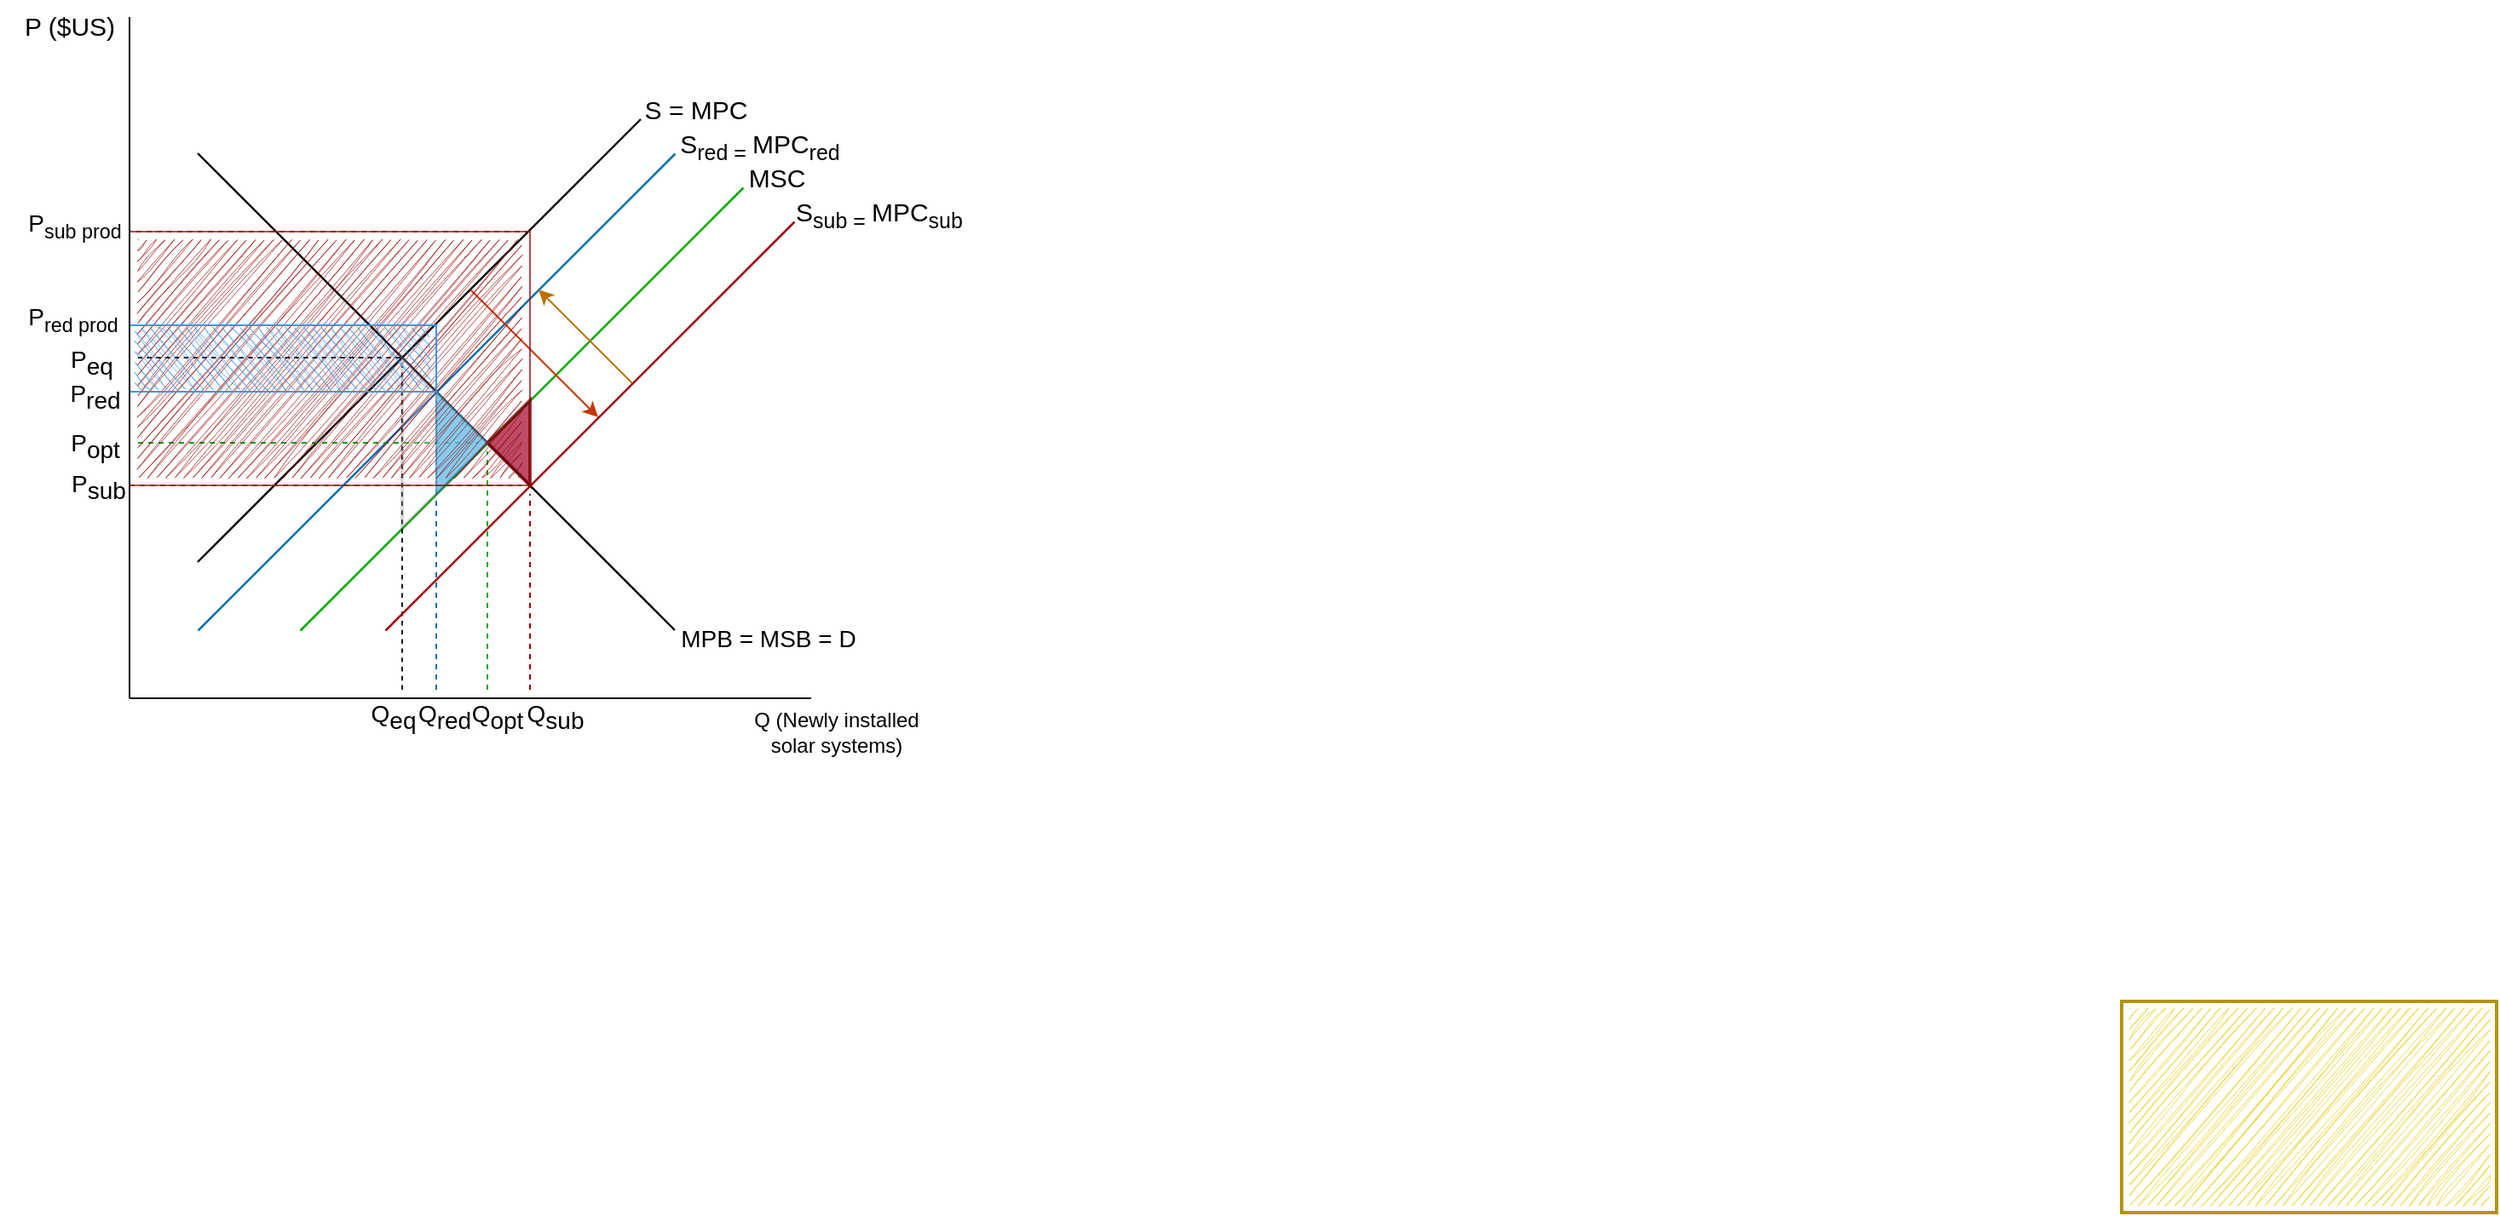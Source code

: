 <mxfile version="21.3.4" type="github">
  <diagram name="Lapa-1" id="0tAawHoIQ-3D4uflLc4p">
    <mxGraphModel dx="913" dy="538" grid="1" gridSize="1000" guides="1" tooltips="1" connect="1" arrows="1" fold="1" page="1" pageScale="1" pageWidth="1200" pageHeight="1600" background="#ffffff" math="0" shadow="0">
      <root>
        <mxCell id="0" />
        <mxCell id="1" parent="0" />
        <mxCell id="Ec4Kk9tGsHe_SyH8bvyB-65" value="" style="group" vertex="1" connectable="0" parent="1">
          <mxGeometry x="1500" y="676" width="220" height="124" as="geometry" />
        </mxCell>
        <mxCell id="Ec4Kk9tGsHe_SyH8bvyB-66" value="" style="rounded=0;whiteSpace=wrap;html=1;fillColor=none;strokeWidth=2;fontColor=#000000;strokeColor=#B09500;" vertex="1" parent="Ec4Kk9tGsHe_SyH8bvyB-65">
          <mxGeometry width="220" height="124" as="geometry" />
        </mxCell>
        <mxCell id="Ec4Kk9tGsHe_SyH8bvyB-67" value="" style="rounded=0;whiteSpace=wrap;html=1;sketch=1;curveFitting=1;jiggle=2;opacity=70;fillColor=#E3C800;strokeColor=none;" vertex="1" parent="Ec4Kk9tGsHe_SyH8bvyB-65">
          <mxGeometry x="4.583" y="4.133" width="210.833" height="115.733" as="geometry" />
        </mxCell>
        <mxCell id="Ec4Kk9tGsHe_SyH8bvyB-80" value="" style="group" vertex="1" connectable="0" parent="1">
          <mxGeometry x="255" y="88" width="566" height="445" as="geometry" />
        </mxCell>
        <mxCell id="Ec4Kk9tGsHe_SyH8bvyB-12" value="" style="endArrow=none;html=1;rounded=0;endSize=6;strokeWidth=1.2;strokeColor=#000000;" edge="1" parent="Ec4Kk9tGsHe_SyH8bvyB-80">
          <mxGeometry width="50" height="50" relative="1" as="geometry">
            <mxPoint x="116" y="330" as="sourcePoint" />
            <mxPoint x="376" y="70" as="targetPoint" />
          </mxGeometry>
        </mxCell>
        <mxCell id="Ec4Kk9tGsHe_SyH8bvyB-9" value="" style="endArrow=none;html=1;rounded=0;endSize=6;strokeWidth=1.2;strokeColor=#000000;" edge="1" parent="Ec4Kk9tGsHe_SyH8bvyB-80">
          <mxGeometry width="50" height="50" relative="1" as="geometry">
            <mxPoint x="116" y="90" as="sourcePoint" />
            <mxPoint x="396" y="370" as="targetPoint" />
          </mxGeometry>
        </mxCell>
        <mxCell id="Ec4Kk9tGsHe_SyH8bvyB-22" value="" style="endArrow=none;dashed=1;html=1;rounded=0;fillColor=#a20025;strokeColor=#A30000;" edge="1" parent="Ec4Kk9tGsHe_SyH8bvyB-80">
          <mxGeometry width="50" height="50" relative="1" as="geometry">
            <mxPoint x="76" y="285" as="sourcePoint" />
            <mxPoint x="306" y="285" as="targetPoint" />
          </mxGeometry>
        </mxCell>
        <mxCell id="Ec4Kk9tGsHe_SyH8bvyB-32" value="&lt;span style=&quot;font-size: 14px;&quot;&gt;Q&lt;sub style=&quot;font-size: 14px;&quot;&gt;eq&lt;/sub&gt;&lt;/span&gt;" style="text;html=1;strokeColor=none;fillColor=none;align=center;verticalAlign=middle;whiteSpace=wrap;rounded=0;fontSize=14;fontColor=#000000;" vertex="1" parent="Ec4Kk9tGsHe_SyH8bvyB-80">
          <mxGeometry x="201" y="406" width="60" height="30" as="geometry" />
        </mxCell>
        <mxCell id="Ec4Kk9tGsHe_SyH8bvyB-8" value="" style="endArrow=none;html=1;rounded=0;fillColor=#1ba1e2;strokeColor=#006EAF;endSize=6;strokeWidth=1.25;" edge="1" parent="Ec4Kk9tGsHe_SyH8bvyB-80">
          <mxGeometry width="50" height="50" relative="1" as="geometry">
            <mxPoint x="116" y="370" as="sourcePoint" />
            <mxPoint x="396" y="90" as="targetPoint" />
          </mxGeometry>
        </mxCell>
        <mxCell id="Ec4Kk9tGsHe_SyH8bvyB-10" value="" style="endArrow=none;html=1;rounded=0;fillColor=#60a917;strokeColor=#00a800;endSize=6;strokeWidth=1.25;" edge="1" parent="Ec4Kk9tGsHe_SyH8bvyB-80">
          <mxGeometry width="50" height="50" relative="1" as="geometry">
            <mxPoint x="176" y="370" as="sourcePoint" />
            <mxPoint x="436" y="110" as="targetPoint" />
          </mxGeometry>
        </mxCell>
        <mxCell id="Ec4Kk9tGsHe_SyH8bvyB-50" value="" style="endArrow=classic;html=1;rounded=0;fillColor=#fa6800;strokeColor=#C73500;" edge="1" parent="Ec4Kk9tGsHe_SyH8bvyB-80">
          <mxGeometry width="50" height="50" relative="1" as="geometry">
            <mxPoint x="276" y="170" as="sourcePoint" />
            <mxPoint x="351" y="245" as="targetPoint" />
          </mxGeometry>
        </mxCell>
        <mxCell id="Ec4Kk9tGsHe_SyH8bvyB-51" value="" style="endArrow=classic;html=1;rounded=0;fillColor=#f0a30a;strokeColor=#BD7000;" edge="1" parent="Ec4Kk9tGsHe_SyH8bvyB-80">
          <mxGeometry width="50" height="50" relative="1" as="geometry">
            <mxPoint x="371" y="225" as="sourcePoint" />
            <mxPoint x="316" y="170" as="targetPoint" />
          </mxGeometry>
        </mxCell>
        <mxCell id="Ec4Kk9tGsHe_SyH8bvyB-28" value="" style="endArrow=none;dashed=1;html=1;rounded=0;strokeWidth=0.9;strokeColor=#000000;" edge="1" parent="Ec4Kk9tGsHe_SyH8bvyB-80">
          <mxGeometry width="50" height="50" relative="1" as="geometry">
            <mxPoint x="236" y="405" as="sourcePoint" />
            <mxPoint x="236" y="215" as="targetPoint" />
          </mxGeometry>
        </mxCell>
        <mxCell id="Ec4Kk9tGsHe_SyH8bvyB-7" value="" style="endArrow=none;html=1;rounded=0;strokeColor=#000000;" edge="1" parent="Ec4Kk9tGsHe_SyH8bvyB-80">
          <mxGeometry width="50" height="50" relative="1" as="geometry">
            <mxPoint x="476" y="410" as="sourcePoint" />
            <mxPoint x="76" y="410" as="targetPoint" />
          </mxGeometry>
        </mxCell>
        <mxCell id="Ec4Kk9tGsHe_SyH8bvyB-13" value="&lt;font style=&quot;font-size: 15px;&quot;&gt;S = MPC&lt;/font&gt;" style="text;html=1;strokeColor=none;fillColor=none;align=center;verticalAlign=middle;whiteSpace=wrap;rounded=0;fontSize=15;fontColor=#000000;" vertex="1" parent="Ec4Kk9tGsHe_SyH8bvyB-80">
          <mxGeometry x="366" y="49" width="85" height="30" as="geometry" />
        </mxCell>
        <mxCell id="Ec4Kk9tGsHe_SyH8bvyB-15" value="S&lt;sub&gt;red =&amp;nbsp;&lt;/sub&gt;MPC&lt;sub&gt;red&lt;/sub&gt;" style="text;html=1;strokeColor=none;fillColor=none;align=center;verticalAlign=middle;whiteSpace=wrap;rounded=0;fontSize=15;fontColor=#000000;" vertex="1" parent="Ec4Kk9tGsHe_SyH8bvyB-80">
          <mxGeometry x="396" y="71" width="100" height="30" as="geometry" />
        </mxCell>
        <mxCell id="Ec4Kk9tGsHe_SyH8bvyB-16" value="&lt;font style=&quot;font-size: 15px;&quot;&gt;MSC&lt;/font&gt;" style="text;html=1;strokeColor=none;fillColor=none;align=center;verticalAlign=middle;whiteSpace=wrap;rounded=0;fontSize=15;fontColor=#000000;" vertex="1" parent="Ec4Kk9tGsHe_SyH8bvyB-80">
          <mxGeometry x="426" y="89" width="60" height="30" as="geometry" />
        </mxCell>
        <mxCell id="Ec4Kk9tGsHe_SyH8bvyB-17" value="&lt;font style=&quot;font-size: 15px;&quot;&gt;&lt;span style=&quot;font-size: 15px;&quot;&gt;S&lt;sub&gt;sub =&amp;nbsp;&lt;/sub&gt;MPC&lt;sub&gt;sub&lt;/sub&gt;&lt;br style=&quot;font-size: 15px;&quot;&gt;&lt;/span&gt;&lt;/font&gt;" style="text;html=1;strokeColor=none;fillColor=none;align=center;verticalAlign=middle;whiteSpace=wrap;rounded=0;fontSize=15;fontColor=#000000;" vertex="1" parent="Ec4Kk9tGsHe_SyH8bvyB-80">
          <mxGeometry x="466" y="111" width="100" height="30" as="geometry" />
        </mxCell>
        <mxCell id="Ec4Kk9tGsHe_SyH8bvyB-18" value="&lt;font style=&quot;font-size: 14px;&quot;&gt;MPB = MSB = D&lt;/font&gt;" style="text;html=1;strokeColor=none;fillColor=none;align=center;verticalAlign=middle;whiteSpace=wrap;rounded=0;fontSize=14;fontColor=#000000;" vertex="1" parent="Ec4Kk9tGsHe_SyH8bvyB-80">
          <mxGeometry x="386" y="360" width="130" height="30" as="geometry" />
        </mxCell>
        <mxCell id="Ec4Kk9tGsHe_SyH8bvyB-20" value="" style="endArrow=none;dashed=1;html=1;rounded=0;fillColor=#008a00;strokeColor=#00A800;" edge="1" parent="Ec4Kk9tGsHe_SyH8bvyB-80">
          <mxGeometry width="50" height="50" relative="1" as="geometry">
            <mxPoint x="81" y="260" as="sourcePoint" />
            <mxPoint x="281" y="260" as="targetPoint" />
          </mxGeometry>
        </mxCell>
        <mxCell id="Ec4Kk9tGsHe_SyH8bvyB-24" value="" style="endArrow=none;dashed=1;html=1;rounded=0;strokeWidth=0.9;exitX=-0.025;exitY=0;exitDx=0;exitDy=0;exitPerimeter=0;fontColor=none;noLabel=1;strokeColor=#000000;" edge="1" parent="Ec4Kk9tGsHe_SyH8bvyB-80" source="Ec4Kk9tGsHe_SyH8bvyB-37">
          <mxGeometry width="50" height="50" relative="1" as="geometry">
            <mxPoint x="231" y="210" as="sourcePoint" />
            <mxPoint x="81" y="210" as="targetPoint" />
          </mxGeometry>
        </mxCell>
        <mxCell id="Ec4Kk9tGsHe_SyH8bvyB-25" value="" style="endArrow=none;dashed=1;html=1;rounded=0;fillColor=#a20025;strokeColor=#a30000;exitX=0.75;exitY=0;exitDx=0;exitDy=0;" edge="1" parent="Ec4Kk9tGsHe_SyH8bvyB-80">
          <mxGeometry width="50" height="50" relative="1" as="geometry">
            <mxPoint x="311" y="405" as="sourcePoint" />
            <mxPoint x="311" y="290" as="targetPoint" />
          </mxGeometry>
        </mxCell>
        <mxCell id="Ec4Kk9tGsHe_SyH8bvyB-26" value="" style="endArrow=none;dashed=1;html=1;rounded=0;fillColor=#008a00;strokeColor=#00A800;" edge="1" parent="Ec4Kk9tGsHe_SyH8bvyB-80">
          <mxGeometry width="50" height="50" relative="1" as="geometry">
            <mxPoint x="286" y="405" as="sourcePoint" />
            <mxPoint x="286" y="265" as="targetPoint" />
          </mxGeometry>
        </mxCell>
        <mxCell id="Ec4Kk9tGsHe_SyH8bvyB-27" value="" style="endArrow=none;dashed=1;html=1;rounded=0;fillColor=#1ba1e2;strokeColor=#006EAF;" edge="1" parent="Ec4Kk9tGsHe_SyH8bvyB-80">
          <mxGeometry width="50" height="50" relative="1" as="geometry">
            <mxPoint x="256" y="405" as="sourcePoint" />
            <mxPoint x="256" y="235" as="targetPoint" />
          </mxGeometry>
        </mxCell>
        <mxCell id="Ec4Kk9tGsHe_SyH8bvyB-23" value="" style="endArrow=none;dashed=1;html=1;rounded=0;fillColor=#1ba1e2;strokeColor=#006EAF;" edge="1" parent="Ec4Kk9tGsHe_SyH8bvyB-80">
          <mxGeometry width="50" height="50" relative="1" as="geometry">
            <mxPoint x="81" y="230" as="sourcePoint" />
            <mxPoint x="251" y="230" as="targetPoint" />
          </mxGeometry>
        </mxCell>
        <mxCell id="Ec4Kk9tGsHe_SyH8bvyB-11" value="" style="endArrow=none;html=1;rounded=0;fillColor=#a20025;strokeColor=#A30000;endSize=6;strokeWidth=1.25;" edge="1" parent="Ec4Kk9tGsHe_SyH8bvyB-80">
          <mxGeometry width="50" height="50" relative="1" as="geometry">
            <mxPoint x="226" y="370" as="sourcePoint" />
            <mxPoint x="466" y="130" as="targetPoint" />
          </mxGeometry>
        </mxCell>
        <mxCell id="Ec4Kk9tGsHe_SyH8bvyB-29" value="&lt;span style=&quot;font-size: 14px;&quot;&gt;Q&lt;sub style=&quot;font-size: 14px;&quot;&gt;sub&lt;/sub&gt;&lt;/span&gt;" style="text;html=1;strokeColor=none;fillColor=none;align=center;verticalAlign=middle;whiteSpace=wrap;rounded=0;fontSize=14;fontColor=#000000;" vertex="1" parent="Ec4Kk9tGsHe_SyH8bvyB-80">
          <mxGeometry x="296" y="406" width="60" height="30" as="geometry" />
        </mxCell>
        <mxCell id="Ec4Kk9tGsHe_SyH8bvyB-31" value="&lt;span style=&quot;font-size: 14px;&quot;&gt;Q&lt;sub style=&quot;font-size: 14px;&quot;&gt;red&lt;br&gt;&lt;/sub&gt;&lt;/span&gt;" style="text;html=1;strokeColor=none;fillColor=none;align=center;verticalAlign=middle;whiteSpace=wrap;rounded=0;fontSize=14;fontColor=#000000;" vertex="1" parent="Ec4Kk9tGsHe_SyH8bvyB-80">
          <mxGeometry x="231" y="406" width="60" height="30" as="geometry" />
        </mxCell>
        <mxCell id="Ec4Kk9tGsHe_SyH8bvyB-38" value="" style="triangle;whiteSpace=wrap;html=1;opacity=70;fillColor=#1ba1e2;fontColor=#ffffff;strokeColor=#006EAF;" vertex="1" parent="Ec4Kk9tGsHe_SyH8bvyB-80">
          <mxGeometry x="256" y="230" width="30" height="60" as="geometry" />
        </mxCell>
        <mxCell id="Ec4Kk9tGsHe_SyH8bvyB-42" value="" style="triangle;whiteSpace=wrap;html=1;rotation=-180;opacity=70;fillColor=#a20025;fontColor=#ffffff;strokeColor=#6F0000;shadow=0;rounded=0;strokeWidth=2;" vertex="1" parent="Ec4Kk9tGsHe_SyH8bvyB-80">
          <mxGeometry x="286" y="235" width="25" height="50" as="geometry" />
        </mxCell>
        <mxCell id="Ec4Kk9tGsHe_SyH8bvyB-37" value="" style="triangle;whiteSpace=wrap;html=1;opacity=25;fillColor=#f5f5f5;fontColor=#333333;strokeColor=#666666;strokeWidth=2;" vertex="1" parent="Ec4Kk9tGsHe_SyH8bvyB-80">
          <mxGeometry x="236" y="210" width="50" height="100" as="geometry" />
        </mxCell>
        <mxCell id="Ec4Kk9tGsHe_SyH8bvyB-43" value="&lt;font style=&quot;font-size: 12px;&quot;&gt;Q (Newly installed solar systems)&lt;/font&gt;" style="text;html=1;strokeColor=none;fillColor=none;align=center;verticalAlign=middle;whiteSpace=wrap;rounded=0;fontSize=12;fontColor=#000000;" vertex="1" parent="Ec4Kk9tGsHe_SyH8bvyB-80">
          <mxGeometry x="439" y="415" width="104" height="30" as="geometry" />
        </mxCell>
        <mxCell id="Ec4Kk9tGsHe_SyH8bvyB-48" value="P ($US)" style="text;html=1;strokeColor=none;fillColor=none;align=center;verticalAlign=middle;whiteSpace=wrap;rounded=0;fontSize=15;fontColor=#000000;" vertex="1" parent="Ec4Kk9tGsHe_SyH8bvyB-80">
          <mxGeometry x="11" width="60" height="30" as="geometry" />
        </mxCell>
        <mxCell id="Ec4Kk9tGsHe_SyH8bvyB-54" value="&lt;span style=&quot;font-size: 14px;&quot;&gt;Q&lt;sub style=&quot;font-size: 14px;&quot;&gt;opt&lt;/sub&gt;&lt;/span&gt;" style="text;html=1;strokeColor=none;fillColor=none;align=center;verticalAlign=middle;whiteSpace=wrap;rounded=0;fontSize=14;fontColor=#000000;" vertex="1" parent="Ec4Kk9tGsHe_SyH8bvyB-80">
          <mxGeometry x="262" y="406" width="60" height="30" as="geometry" />
        </mxCell>
        <mxCell id="Ec4Kk9tGsHe_SyH8bvyB-55" value="&lt;span style=&quot;font-size: 14px;&quot;&gt;P&lt;sub style=&quot;font-size: 14px;&quot;&gt;eq&lt;/sub&gt;&lt;/span&gt;" style="text;html=1;strokeColor=none;fillColor=none;align=center;verticalAlign=middle;whiteSpace=wrap;rounded=0;fontSize=14;fontColor=#000000;" vertex="1" parent="Ec4Kk9tGsHe_SyH8bvyB-80">
          <mxGeometry x="24" y="198" width="60" height="30" as="geometry" />
        </mxCell>
        <mxCell id="Ec4Kk9tGsHe_SyH8bvyB-56" value="&lt;span style=&quot;font-size: 14px;&quot;&gt;P&lt;sub style=&quot;font-size: 14px;&quot;&gt;red&lt;/sub&gt;&lt;/span&gt;" style="text;html=1;strokeColor=none;fillColor=none;align=center;verticalAlign=middle;whiteSpace=wrap;rounded=0;fontSize=14;fontColor=#000000;" vertex="1" parent="Ec4Kk9tGsHe_SyH8bvyB-80">
          <mxGeometry x="26" y="218" width="60" height="30" as="geometry" />
        </mxCell>
        <mxCell id="Ec4Kk9tGsHe_SyH8bvyB-57" value="P&lt;sub style=&quot;font-size: 14px;&quot;&gt;opt&lt;/sub&gt;" style="text;html=1;strokeColor=none;fillColor=none;align=center;verticalAlign=middle;whiteSpace=wrap;rounded=0;fontSize=14;fontColor=#000000;" vertex="1" parent="Ec4Kk9tGsHe_SyH8bvyB-80">
          <mxGeometry x="26" y="247" width="60" height="30" as="geometry" />
        </mxCell>
        <mxCell id="Ec4Kk9tGsHe_SyH8bvyB-58" value="&lt;span style=&quot;font-size: 14px;&quot;&gt;P&lt;sub style=&quot;font-size: 14px;&quot;&gt;sub&lt;/sub&gt;&lt;/span&gt;" style="text;html=1;strokeColor=none;fillColor=none;align=center;verticalAlign=middle;whiteSpace=wrap;rounded=0;fontSize=14;fontColor=#000000;" vertex="1" parent="Ec4Kk9tGsHe_SyH8bvyB-80">
          <mxGeometry x="28" y="271" width="60" height="30" as="geometry" />
        </mxCell>
        <mxCell id="Ec4Kk9tGsHe_SyH8bvyB-74" value="" style="group;opacity=70;" vertex="1" connectable="0" parent="Ec4Kk9tGsHe_SyH8bvyB-80">
          <mxGeometry x="76" y="191" width="235.0" height="94" as="geometry" />
        </mxCell>
        <mxCell id="Ec4Kk9tGsHe_SyH8bvyB-75" value="" style="group" vertex="1" connectable="0" parent="Ec4Kk9tGsHe_SyH8bvyB-74">
          <mxGeometry y="-55" width="235" height="149" as="geometry" />
        </mxCell>
        <mxCell id="Ec4Kk9tGsHe_SyH8bvyB-71" value="" style="rounded=0;whiteSpace=wrap;html=1;sketch=1;curveFitting=1;jiggle=2;opacity=70;fillColor=#990000;strokeColor=none;fontColor=#ffffff;strokeWidth=1;dashed=1;dashPattern=1 1;" vertex="1" parent="Ec4Kk9tGsHe_SyH8bvyB-75">
          <mxGeometry x="4.896" y="4.967" width="225.208" height="139.067" as="geometry" />
        </mxCell>
        <mxCell id="Ec4Kk9tGsHe_SyH8bvyB-70" value="" style="rounded=0;whiteSpace=wrap;html=1;fillColor=none;strokeWidth=1;fontColor=#000000;strokeColor=#990000;opacity=70;" vertex="1" parent="Ec4Kk9tGsHe_SyH8bvyB-75">
          <mxGeometry width="235" height="149" as="geometry" />
        </mxCell>
        <mxCell id="Ec4Kk9tGsHe_SyH8bvyB-77" value="" style="endArrow=none;dashed=1;html=1;rounded=0;fillColor=#a20025;strokeColor=#a30000;exitX=1;exitY=0;exitDx=0;exitDy=0;entryX=0;entryY=0;entryDx=0;entryDy=0;" edge="1" parent="Ec4Kk9tGsHe_SyH8bvyB-75" source="Ec4Kk9tGsHe_SyH8bvyB-70" target="Ec4Kk9tGsHe_SyH8bvyB-70">
          <mxGeometry width="50" height="50" relative="1" as="geometry">
            <mxPoint x="165" y="44" as="sourcePoint" />
            <mxPoint x="165" y="-71" as="targetPoint" />
          </mxGeometry>
        </mxCell>
        <mxCell id="Ec4Kk9tGsHe_SyH8bvyB-62" value="" style="rounded=0;whiteSpace=wrap;html=1;fillColor=none;strokeWidth=1;fontColor=#000000;strokeColor=#3399FF;" vertex="1" parent="Ec4Kk9tGsHe_SyH8bvyB-74">
          <mxGeometry width="180" height="39" as="geometry" />
        </mxCell>
        <mxCell id="Ec4Kk9tGsHe_SyH8bvyB-63" value="" style="rounded=0;whiteSpace=wrap;html=1;sketch=1;curveFitting=1;jiggle=2;opacity=70;fillColor=#3399FF;strokeColor=none;flipH=1;" vertex="1" parent="Ec4Kk9tGsHe_SyH8bvyB-74">
          <mxGeometry x="3.75" y="1.3" width="172.5" height="36.4" as="geometry" />
        </mxCell>
        <mxCell id="Ec4Kk9tGsHe_SyH8bvyB-2" value="" style="endArrow=none;html=1;rounded=0;strokeColor=#000000;" edge="1" parent="Ec4Kk9tGsHe_SyH8bvyB-80">
          <mxGeometry width="50" height="50" relative="1" as="geometry">
            <mxPoint x="76" y="410" as="sourcePoint" />
            <mxPoint x="76" y="10" as="targetPoint" />
          </mxGeometry>
        </mxCell>
        <mxCell id="Ec4Kk9tGsHe_SyH8bvyB-78" value="P&lt;sub&gt;sub prod&lt;/sub&gt;" style="text;html=1;strokeColor=none;fillColor=none;align=center;verticalAlign=middle;whiteSpace=wrap;rounded=0;fontSize=14;fontColor=#000000;" vertex="1" parent="Ec4Kk9tGsHe_SyH8bvyB-80">
          <mxGeometry x="1" y="117" width="86" height="30" as="geometry" />
        </mxCell>
        <mxCell id="Ec4Kk9tGsHe_SyH8bvyB-79" value="P&lt;sub&gt;red prod&lt;/sub&gt;" style="text;html=1;strokeColor=none;fillColor=none;align=center;verticalAlign=middle;whiteSpace=wrap;rounded=0;fontSize=14;fontColor=#000000;" vertex="1" parent="Ec4Kk9tGsHe_SyH8bvyB-80">
          <mxGeometry y="172" width="86" height="30" as="geometry" />
        </mxCell>
      </root>
    </mxGraphModel>
  </diagram>
</mxfile>
